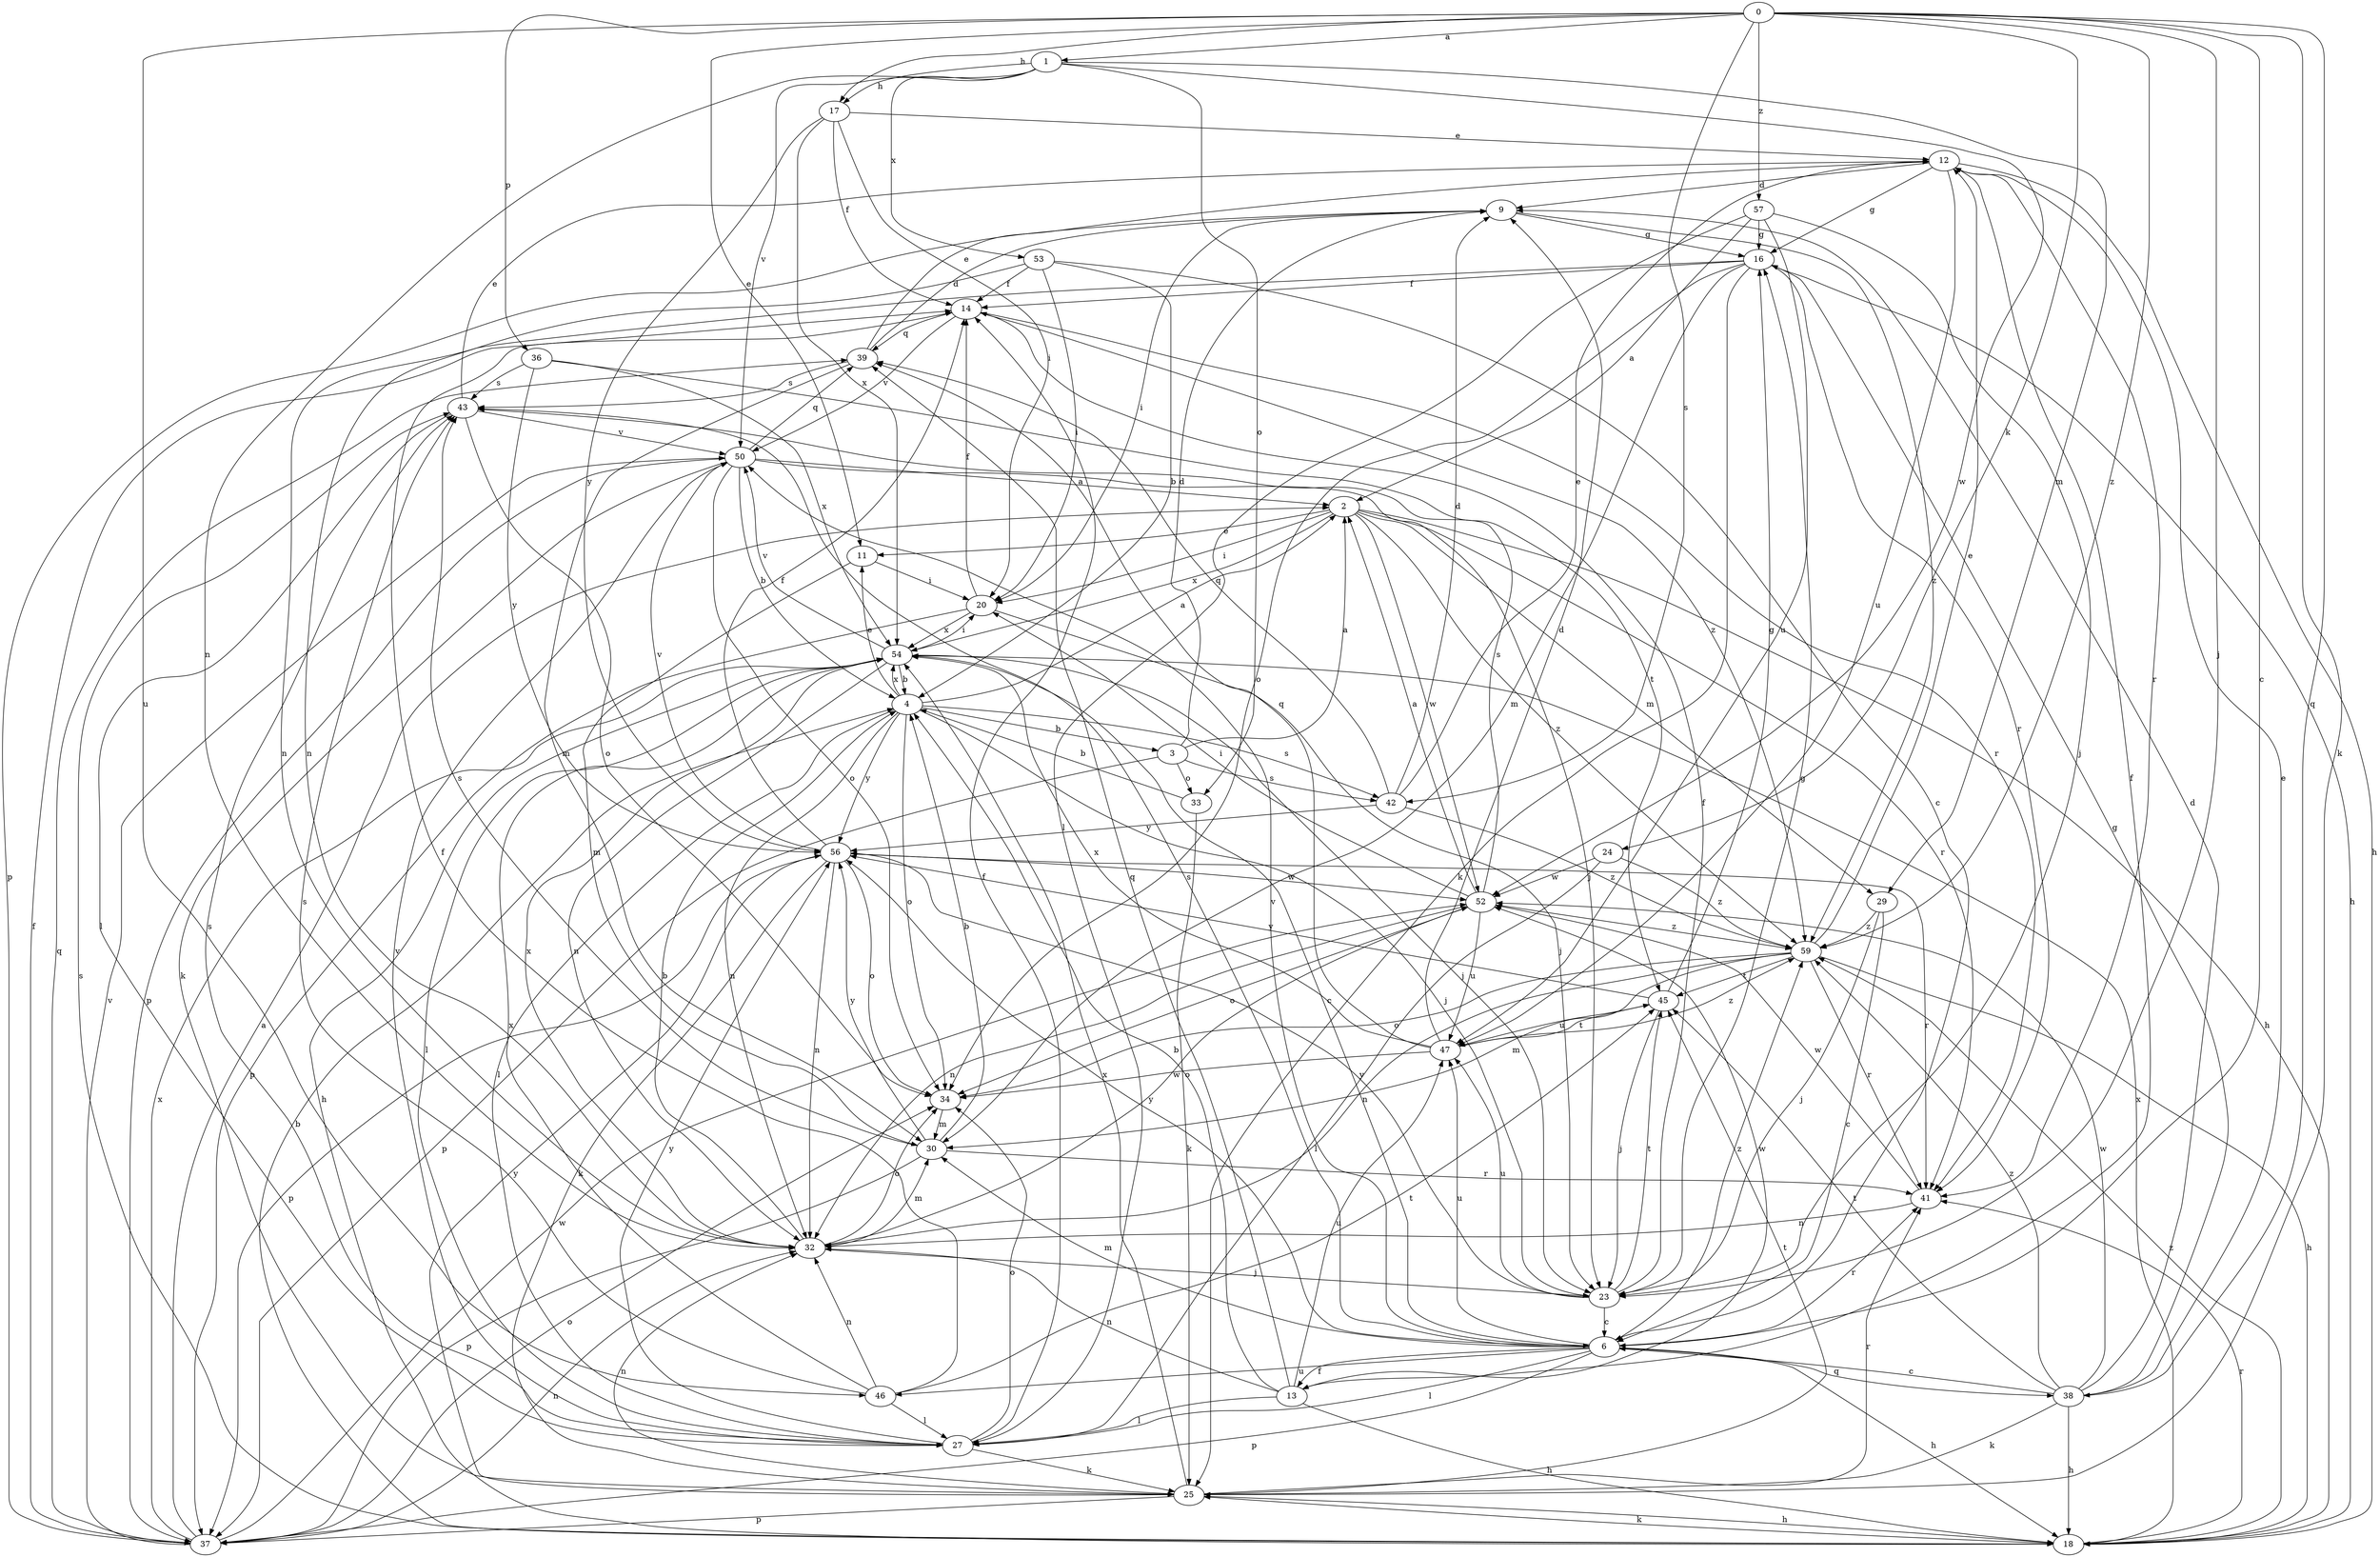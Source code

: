 strict digraph  {
0;
1;
2;
3;
4;
6;
9;
11;
12;
13;
14;
16;
17;
18;
20;
23;
24;
25;
27;
29;
30;
32;
33;
34;
36;
37;
38;
39;
41;
42;
43;
45;
46;
47;
50;
52;
53;
54;
56;
57;
59;
0 -> 1  [label=a];
0 -> 6  [label=c];
0 -> 11  [label=e];
0 -> 17  [label=h];
0 -> 23  [label=j];
0 -> 24  [label=k];
0 -> 25  [label=k];
0 -> 36  [label=p];
0 -> 38  [label=q];
0 -> 42  [label=s];
0 -> 46  [label=u];
0 -> 57  [label=z];
0 -> 59  [label=z];
1 -> 17  [label=h];
1 -> 29  [label=m];
1 -> 32  [label=n];
1 -> 33  [label=o];
1 -> 50  [label=v];
1 -> 52  [label=w];
1 -> 53  [label=x];
2 -> 11  [label=e];
2 -> 18  [label=h];
2 -> 20  [label=i];
2 -> 29  [label=m];
2 -> 41  [label=r];
2 -> 52  [label=w];
2 -> 54  [label=x];
2 -> 59  [label=z];
3 -> 2  [label=a];
3 -> 9  [label=d];
3 -> 33  [label=o];
3 -> 37  [label=p];
3 -> 42  [label=s];
4 -> 2  [label=a];
4 -> 3  [label=b];
4 -> 11  [label=e];
4 -> 23  [label=j];
4 -> 27  [label=l];
4 -> 32  [label=n];
4 -> 34  [label=o];
4 -> 42  [label=s];
4 -> 54  [label=x];
4 -> 56  [label=y];
6 -> 13  [label=f];
6 -> 18  [label=h];
6 -> 27  [label=l];
6 -> 30  [label=m];
6 -> 37  [label=p];
6 -> 38  [label=q];
6 -> 41  [label=r];
6 -> 43  [label=s];
6 -> 46  [label=u];
6 -> 47  [label=u];
6 -> 50  [label=v];
6 -> 56  [label=y];
6 -> 59  [label=z];
9 -> 16  [label=g];
9 -> 20  [label=i];
9 -> 37  [label=p];
9 -> 59  [label=z];
11 -> 20  [label=i];
11 -> 30  [label=m];
12 -> 9  [label=d];
12 -> 13  [label=f];
12 -> 16  [label=g];
12 -> 18  [label=h];
12 -> 41  [label=r];
12 -> 47  [label=u];
13 -> 4  [label=b];
13 -> 18  [label=h];
13 -> 27  [label=l];
13 -> 32  [label=n];
13 -> 39  [label=q];
13 -> 47  [label=u];
13 -> 52  [label=w];
14 -> 39  [label=q];
14 -> 41  [label=r];
14 -> 50  [label=v];
14 -> 59  [label=z];
16 -> 14  [label=f];
16 -> 18  [label=h];
16 -> 25  [label=k];
16 -> 30  [label=m];
16 -> 32  [label=n];
16 -> 34  [label=o];
16 -> 41  [label=r];
17 -> 12  [label=e];
17 -> 14  [label=f];
17 -> 20  [label=i];
17 -> 54  [label=x];
17 -> 56  [label=y];
18 -> 4  [label=b];
18 -> 25  [label=k];
18 -> 41  [label=r];
18 -> 43  [label=s];
18 -> 54  [label=x];
18 -> 59  [label=z];
20 -> 14  [label=f];
20 -> 23  [label=j];
20 -> 37  [label=p];
20 -> 54  [label=x];
23 -> 6  [label=c];
23 -> 14  [label=f];
23 -> 16  [label=g];
23 -> 45  [label=t];
23 -> 47  [label=u];
23 -> 56  [label=y];
24 -> 27  [label=l];
24 -> 52  [label=w];
24 -> 59  [label=z];
25 -> 18  [label=h];
25 -> 32  [label=n];
25 -> 37  [label=p];
25 -> 41  [label=r];
25 -> 45  [label=t];
25 -> 54  [label=x];
25 -> 56  [label=y];
27 -> 14  [label=f];
27 -> 25  [label=k];
27 -> 34  [label=o];
27 -> 43  [label=s];
27 -> 50  [label=v];
27 -> 56  [label=y];
29 -> 6  [label=c];
29 -> 23  [label=j];
29 -> 59  [label=z];
30 -> 4  [label=b];
30 -> 37  [label=p];
30 -> 41  [label=r];
30 -> 43  [label=s];
30 -> 56  [label=y];
32 -> 4  [label=b];
32 -> 23  [label=j];
32 -> 30  [label=m];
32 -> 34  [label=o];
32 -> 52  [label=w];
32 -> 54  [label=x];
33 -> 4  [label=b];
33 -> 25  [label=k];
34 -> 30  [label=m];
36 -> 43  [label=s];
36 -> 45  [label=t];
36 -> 54  [label=x];
36 -> 56  [label=y];
37 -> 2  [label=a];
37 -> 14  [label=f];
37 -> 32  [label=n];
37 -> 34  [label=o];
37 -> 39  [label=q];
37 -> 50  [label=v];
37 -> 52  [label=w];
37 -> 54  [label=x];
38 -> 6  [label=c];
38 -> 9  [label=d];
38 -> 12  [label=e];
38 -> 16  [label=g];
38 -> 18  [label=h];
38 -> 25  [label=k];
38 -> 45  [label=t];
38 -> 52  [label=w];
38 -> 59  [label=z];
39 -> 9  [label=d];
39 -> 12  [label=e];
39 -> 30  [label=m];
39 -> 43  [label=s];
41 -> 32  [label=n];
41 -> 52  [label=w];
42 -> 9  [label=d];
42 -> 12  [label=e];
42 -> 39  [label=q];
42 -> 56  [label=y];
42 -> 59  [label=z];
43 -> 12  [label=e];
43 -> 27  [label=l];
43 -> 34  [label=o];
43 -> 50  [label=v];
45 -> 16  [label=g];
45 -> 23  [label=j];
45 -> 47  [label=u];
45 -> 56  [label=y];
46 -> 14  [label=f];
46 -> 27  [label=l];
46 -> 32  [label=n];
46 -> 43  [label=s];
46 -> 45  [label=t];
46 -> 54  [label=x];
47 -> 9  [label=d];
47 -> 34  [label=o];
47 -> 39  [label=q];
47 -> 45  [label=t];
47 -> 54  [label=x];
47 -> 59  [label=z];
50 -> 2  [label=a];
50 -> 4  [label=b];
50 -> 23  [label=j];
50 -> 25  [label=k];
50 -> 34  [label=o];
50 -> 37  [label=p];
50 -> 39  [label=q];
52 -> 2  [label=a];
52 -> 20  [label=i];
52 -> 32  [label=n];
52 -> 34  [label=o];
52 -> 43  [label=s];
52 -> 47  [label=u];
52 -> 59  [label=z];
53 -> 4  [label=b];
53 -> 6  [label=c];
53 -> 14  [label=f];
53 -> 20  [label=i];
53 -> 32  [label=n];
54 -> 4  [label=b];
54 -> 6  [label=c];
54 -> 18  [label=h];
54 -> 20  [label=i];
54 -> 23  [label=j];
54 -> 27  [label=l];
54 -> 32  [label=n];
54 -> 50  [label=v];
56 -> 14  [label=f];
56 -> 25  [label=k];
56 -> 32  [label=n];
56 -> 34  [label=o];
56 -> 37  [label=p];
56 -> 41  [label=r];
56 -> 50  [label=v];
56 -> 52  [label=w];
57 -> 2  [label=a];
57 -> 16  [label=g];
57 -> 23  [label=j];
57 -> 27  [label=l];
57 -> 47  [label=u];
59 -> 12  [label=e];
59 -> 18  [label=h];
59 -> 30  [label=m];
59 -> 32  [label=n];
59 -> 34  [label=o];
59 -> 41  [label=r];
59 -> 45  [label=t];
}
